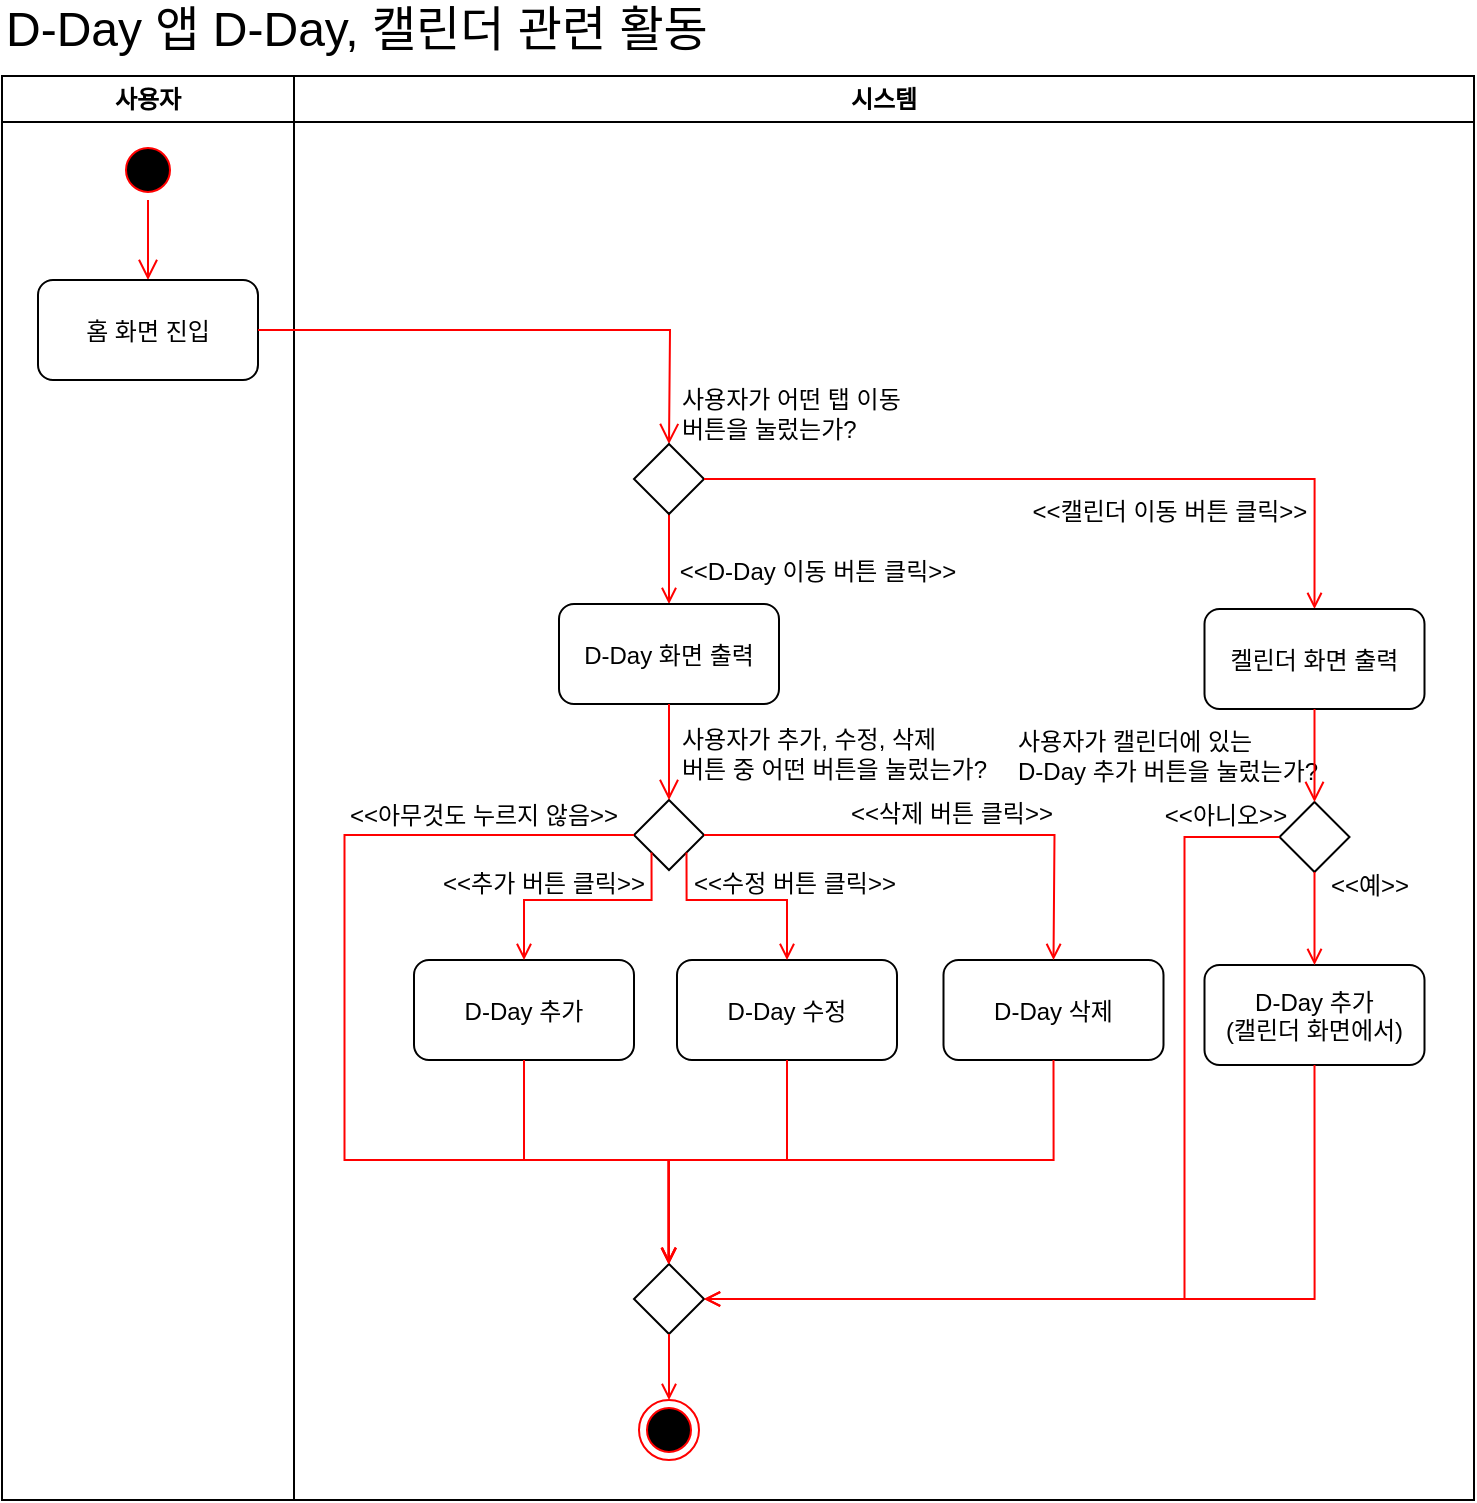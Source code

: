 <mxfile version="26.2.12">
  <diagram name="페이지-1" id="kcjGKXjA2x2VX-K3j-nC">
    <mxGraphModel dx="1831" dy="893" grid="1" gridSize="10" guides="1" tooltips="1" connect="1" arrows="1" fold="1" page="1" pageScale="1" pageWidth="827" pageHeight="1169" math="0" shadow="0">
      <root>
        <mxCell id="0" />
        <mxCell id="1" parent="0" />
        <mxCell id="_Xc8MMI0X7SMjXPEbRPi-1" value="사용자" style="swimlane;whiteSpace=wrap;startSize=23;container=0;" parent="1" vertex="1">
          <mxGeometry x="34" y="128" width="146" height="712" as="geometry" />
        </mxCell>
        <mxCell id="_Xc8MMI0X7SMjXPEbRPi-4" value="" style="ellipse;shape=startState;fillColor=#000000;strokeColor=#ff0000;" parent="_Xc8MMI0X7SMjXPEbRPi-1" vertex="1">
          <mxGeometry x="58" y="32" width="30" height="30" as="geometry" />
        </mxCell>
        <mxCell id="_Xc8MMI0X7SMjXPEbRPi-5" value="" style="edgeStyle=elbowEdgeStyle;elbow=horizontal;verticalAlign=bottom;endArrow=open;endSize=8;strokeColor=#FF0000;endFill=1;rounded=0" parent="_Xc8MMI0X7SMjXPEbRPi-1" source="_Xc8MMI0X7SMjXPEbRPi-4" target="_Xc8MMI0X7SMjXPEbRPi-6" edge="1">
          <mxGeometry x="100" y="40" as="geometry">
            <mxPoint x="73" y="102" as="targetPoint" />
          </mxGeometry>
        </mxCell>
        <mxCell id="_Xc8MMI0X7SMjXPEbRPi-6" value="홈 화면 진입" style="rounded=1;" parent="_Xc8MMI0X7SMjXPEbRPi-1" vertex="1">
          <mxGeometry x="18" y="102" width="110" height="50" as="geometry" />
        </mxCell>
        <mxCell id="_Xc8MMI0X7SMjXPEbRPi-16" value="D-Day 앱 D-Day, 캘린더 관련 활동" style="text;html=1;align=left;verticalAlign=middle;whiteSpace=wrap;rounded=0;fontSize=24;" parent="1" vertex="1">
          <mxGeometry x="34" y="90" width="400" height="30" as="geometry" />
        </mxCell>
        <mxCell id="_Xc8MMI0X7SMjXPEbRPi-50" value="사용자가 캘린더에 있는&lt;div&gt;D-Day 추가 버튼을 눌렀는가?&lt;/div&gt;" style="text;html=1;align=left;verticalAlign=middle;whiteSpace=wrap;rounded=0;" parent="1" vertex="1">
          <mxGeometry x="540" y="453" width="156.75" height="30" as="geometry" />
        </mxCell>
        <mxCell id="fY-FLIDAOi6CCAPeDUMa-42" value="시스템" style="swimlane;whiteSpace=wrap;startSize=23;container=0;" vertex="1" parent="1">
          <mxGeometry x="180" y="128" width="590" height="712" as="geometry" />
        </mxCell>
        <mxCell id="_Xc8MMI0X7SMjXPEbRPi-12" value="&amp;lt;&amp;lt;D-Day 이동 버튼 클릭&amp;gt;&amp;gt;" style="text;html=1;align=center;verticalAlign=middle;whiteSpace=wrap;rounded=0;" parent="1" vertex="1">
          <mxGeometry x="363.75" y="361" width="155.5" height="30" as="geometry" />
        </mxCell>
        <mxCell id="_Xc8MMI0X7SMjXPEbRPi-8" value="" style="endArrow=open;strokeColor=#FF0000;endFill=1;rounded=0;entryX=0.5;entryY=0;entryDx=0;entryDy=0;exitX=0.5;exitY=1;exitDx=0;exitDy=0;" parent="1" source="_Xc8MMI0X7SMjXPEbRPi-20" target="_Xc8MMI0X7SMjXPEbRPi-21" edge="1">
          <mxGeometry relative="1" as="geometry">
            <mxPoint x="367.5" y="432" as="targetPoint" />
            <mxPoint x="367.5" y="362" as="sourcePoint" />
          </mxGeometry>
        </mxCell>
        <mxCell id="_Xc8MMI0X7SMjXPEbRPi-10" value="사용자가 어떤 탭 이동&lt;div&gt;버튼을 눌렀는가?&lt;/div&gt;" style="text;html=1;align=left;verticalAlign=middle;whiteSpace=wrap;rounded=0;" parent="1" vertex="1">
          <mxGeometry x="371.5" y="282" width="154.5" height="30" as="geometry" />
        </mxCell>
        <mxCell id="_Xc8MMI0X7SMjXPEbRPi-11" value="&amp;lt;&amp;lt;캘린더 이동 버튼 클릭&amp;gt;&amp;gt;" style="text;html=1;align=center;verticalAlign=middle;whiteSpace=wrap;rounded=0;" parent="1" vertex="1">
          <mxGeometry x="545.25" y="331" width="145.5" height="30" as="geometry" />
        </mxCell>
        <mxCell id="_Xc8MMI0X7SMjXPEbRPi-17" value="" style="edgeStyle=orthogonalEdgeStyle;rounded=0;orthogonalLoop=1;jettySize=auto;html=1;fontSize=12;startSize=8;endSize=8;strokeColor=#FF0000;endArrow=open;endFill=0;exitX=1;exitY=0.5;exitDx=0;exitDy=0;entryX=0.5;entryY=0;entryDx=0;entryDy=0;" parent="1" source="_Xc8MMI0X7SMjXPEbRPi-6" edge="1">
          <mxGeometry relative="1" as="geometry">
            <mxPoint x="367.5" y="312" as="targetPoint" />
            <mxPoint x="250.25" y="282" as="sourcePoint" />
          </mxGeometry>
        </mxCell>
        <mxCell id="_Xc8MMI0X7SMjXPEbRPi-20" value="" style="rhombus;whiteSpace=wrap;html=1;" parent="1" vertex="1">
          <mxGeometry x="350" y="312" width="35" height="35" as="geometry" />
        </mxCell>
        <mxCell id="_Xc8MMI0X7SMjXPEbRPi-21" value="D-Day 화면 출력" style="rounded=1;" parent="1" vertex="1">
          <mxGeometry x="312.5" y="392" width="110" height="50" as="geometry" />
        </mxCell>
        <mxCell id="_Xc8MMI0X7SMjXPEbRPi-19" value="" style="endArrow=open;strokeColor=#FF0000;endFill=1;rounded=0;entryX=0.5;entryY=0;entryDx=0;entryDy=0;exitX=1;exitY=0.5;exitDx=0;exitDy=0;edgeStyle=orthogonalEdgeStyle;" parent="1" source="_Xc8MMI0X7SMjXPEbRPi-20" target="_Xc8MMI0X7SMjXPEbRPi-15" edge="1">
          <mxGeometry relative="1" as="geometry">
            <mxPoint x="392.5" y="329.02" as="sourcePoint" />
            <mxPoint x="560" y="329.02" as="targetPoint" />
          </mxGeometry>
        </mxCell>
        <mxCell id="_Xc8MMI0X7SMjXPEbRPi-15" value="켈린더 화면 출력" style="rounded=1;" parent="1" vertex="1">
          <mxGeometry x="635.25" y="394.5" width="110" height="50" as="geometry" />
        </mxCell>
        <mxCell id="_Xc8MMI0X7SMjXPEbRPi-24" value="" style="rhombus;whiteSpace=wrap;html=1;" parent="1" vertex="1">
          <mxGeometry x="350" y="722" width="35" height="35" as="geometry" />
        </mxCell>
        <mxCell id="_Xc8MMI0X7SMjXPEbRPi-26" value="" style="rhombus;whiteSpace=wrap;html=1;" parent="1" vertex="1">
          <mxGeometry x="350" y="490" width="35" height="35" as="geometry" />
        </mxCell>
        <mxCell id="_Xc8MMI0X7SMjXPEbRPi-27" value="" style="edgeStyle=none;curved=1;rounded=0;orthogonalLoop=1;jettySize=auto;html=1;fontSize=12;startSize=8;endSize=8;strokeColor=#FF0000;endArrow=open;endFill=0;exitX=0.5;exitY=1;exitDx=0;exitDy=0;entryX=0.5;entryY=0;entryDx=0;entryDy=0;" parent="1" source="_Xc8MMI0X7SMjXPEbRPi-21" target="_Xc8MMI0X7SMjXPEbRPi-26" edge="1">
          <mxGeometry relative="1" as="geometry">
            <mxPoint x="377.25" y="290" as="sourcePoint" />
            <mxPoint x="377.5" y="322" as="targetPoint" />
          </mxGeometry>
        </mxCell>
        <mxCell id="_Xc8MMI0X7SMjXPEbRPi-29" value="D-Day 추가" style="rounded=1;" parent="1" vertex="1">
          <mxGeometry x="240" y="570" width="110" height="50" as="geometry" />
        </mxCell>
        <mxCell id="_Xc8MMI0X7SMjXPEbRPi-30" value="D-Day 수정" style="rounded=1;" parent="1" vertex="1">
          <mxGeometry x="371.5" y="570" width="110" height="50" as="geometry" />
        </mxCell>
        <mxCell id="_Xc8MMI0X7SMjXPEbRPi-31" value="D-Day 삭제" style="rounded=1;" parent="1" vertex="1">
          <mxGeometry x="504.75" y="570" width="110" height="50" as="geometry" />
        </mxCell>
        <mxCell id="_Xc8MMI0X7SMjXPEbRPi-32" value="" style="endArrow=open;strokeColor=#FF0000;endFill=1;rounded=0;entryX=0.5;entryY=0;entryDx=0;entryDy=0;edgeStyle=orthogonalEdgeStyle;exitX=0;exitY=1;exitDx=0;exitDy=0;" parent="1" source="_Xc8MMI0X7SMjXPEbRPi-26" target="_Xc8MMI0X7SMjXPEbRPi-29" edge="1">
          <mxGeometry relative="1" as="geometry">
            <mxPoint x="304.75" y="372" as="sourcePoint" />
            <mxPoint x="360.25" y="760" as="targetPoint" />
            <Array as="points">
              <mxPoint x="358.25" y="540" />
              <mxPoint x="295.25" y="540" />
            </Array>
          </mxGeometry>
        </mxCell>
        <mxCell id="_Xc8MMI0X7SMjXPEbRPi-33" value="" style="endArrow=open;strokeColor=#FF0000;endFill=1;rounded=0;entryX=0.5;entryY=0;entryDx=0;entryDy=0;edgeStyle=orthogonalEdgeStyle;exitX=1;exitY=1;exitDx=0;exitDy=0;" parent="1" source="_Xc8MMI0X7SMjXPEbRPi-26" target="_Xc8MMI0X7SMjXPEbRPi-30" edge="1">
          <mxGeometry relative="1" as="geometry">
            <mxPoint x="369.25" y="518" as="sourcePoint" />
            <mxPoint x="305.25" y="562" as="targetPoint" />
            <Array as="points">
              <mxPoint x="376.25" y="540" />
              <mxPoint x="426.25" y="540" />
            </Array>
          </mxGeometry>
        </mxCell>
        <mxCell id="_Xc8MMI0X7SMjXPEbRPi-34" value="" style="endArrow=open;strokeColor=#FF0000;endFill=1;rounded=0;entryX=0.5;entryY=0;entryDx=0;entryDy=0;edgeStyle=orthogonalEdgeStyle;exitX=1;exitY=0.5;exitDx=0;exitDy=0;" parent="1" source="_Xc8MMI0X7SMjXPEbRPi-26" target="_Xc8MMI0X7SMjXPEbRPi-31" edge="1">
          <mxGeometry relative="1" as="geometry">
            <mxPoint x="386.25" y="508" as="sourcePoint" />
            <mxPoint x="436.25" y="552" as="targetPoint" />
            <Array as="points">
              <mxPoint x="560.25" y="508" />
              <mxPoint x="560.25" y="508" />
            </Array>
          </mxGeometry>
        </mxCell>
        <mxCell id="_Xc8MMI0X7SMjXPEbRPi-35" value="" style="endArrow=open;strokeColor=#FF0000;endFill=1;rounded=0;edgeStyle=orthogonalEdgeStyle;exitX=0;exitY=0.5;exitDx=0;exitDy=0;entryX=0.5;entryY=0;entryDx=0;entryDy=0;" parent="1" source="_Xc8MMI0X7SMjXPEbRPi-26" target="_Xc8MMI0X7SMjXPEbRPi-24" edge="1">
          <mxGeometry relative="1" as="geometry">
            <mxPoint x="395.25" y="500" as="sourcePoint" />
            <mxPoint x="294.75" y="672" as="targetPoint" />
            <Array as="points">
              <mxPoint x="205.25" y="508" />
              <mxPoint x="205.25" y="670" />
              <mxPoint x="367.25" y="670" />
            </Array>
          </mxGeometry>
        </mxCell>
        <mxCell id="_Xc8MMI0X7SMjXPEbRPi-36" value="&amp;lt;&amp;lt;아무것도 누르지 않음&amp;gt;&amp;gt;" style="text;html=1;align=center;verticalAlign=middle;whiteSpace=wrap;rounded=0;" parent="1" vertex="1">
          <mxGeometry x="200" y="483" width="150" height="30" as="geometry" />
        </mxCell>
        <mxCell id="_Xc8MMI0X7SMjXPEbRPi-37" value="&amp;lt;&amp;lt;추가 버튼 클릭&amp;gt;&amp;gt;" style="text;html=1;align=center;verticalAlign=middle;whiteSpace=wrap;rounded=0;" parent="1" vertex="1">
          <mxGeometry x="250" y="517" width="109.75" height="30" as="geometry" />
        </mxCell>
        <mxCell id="_Xc8MMI0X7SMjXPEbRPi-38" value="&amp;lt;&amp;lt;수정 버튼 클릭&amp;gt;&amp;gt;" style="text;html=1;align=center;verticalAlign=middle;whiteSpace=wrap;rounded=0;" parent="1" vertex="1">
          <mxGeometry x="375.25" y="517" width="110.5" height="30" as="geometry" />
        </mxCell>
        <mxCell id="_Xc8MMI0X7SMjXPEbRPi-39" value="&amp;lt;&amp;lt;삭제 버튼 클릭&amp;gt;&amp;gt;" style="text;html=1;align=center;verticalAlign=middle;whiteSpace=wrap;rounded=0;" parent="1" vertex="1">
          <mxGeometry x="455.25" y="482" width="107.5" height="30" as="geometry" />
        </mxCell>
        <mxCell id="_Xc8MMI0X7SMjXPEbRPi-28" value="사용자가 추가, 수정,&amp;nbsp;&lt;span style=&quot;background-color: transparent; color: light-dark(rgb(0, 0, 0), rgb(255, 255, 255));&quot;&gt;삭제&lt;/span&gt;&lt;div&gt;&lt;span style=&quot;background-color: transparent; color: light-dark(rgb(0, 0, 0), rgb(255, 255, 255));&quot;&gt;버튼 중 어떤 버튼을 눌렀는가?&lt;/span&gt;&lt;/div&gt;" style="text;html=1;align=left;verticalAlign=middle;whiteSpace=wrap;rounded=0;" parent="1" vertex="1">
          <mxGeometry x="371.5" y="452" width="156.75" height="30" as="geometry" />
        </mxCell>
        <mxCell id="_Xc8MMI0X7SMjXPEbRPi-2" value="" style="ellipse;shape=endState;fillColor=#000000;strokeColor=#ff0000" parent="1" vertex="1">
          <mxGeometry x="352.5" y="790" width="30" height="30" as="geometry" />
        </mxCell>
        <mxCell id="_Xc8MMI0X7SMjXPEbRPi-3" value="" style="endArrow=open;strokeColor=#FF0000;endFill=1;rounded=0;entryX=0.5;entryY=0;entryDx=0;entryDy=0;exitX=0.5;exitY=1;exitDx=0;exitDy=0;" parent="1" source="_Xc8MMI0X7SMjXPEbRPi-24" target="_Xc8MMI0X7SMjXPEbRPi-2" edge="1">
          <mxGeometry relative="1" as="geometry">
            <mxPoint x="442" y="467" as="sourcePoint" />
            <mxPoint x="662" y="480" as="targetPoint" />
            <Array as="points" />
          </mxGeometry>
        </mxCell>
        <mxCell id="_Xc8MMI0X7SMjXPEbRPi-41" value="" style="endArrow=open;strokeColor=#FF0000;endFill=1;rounded=0;entryX=0.5;entryY=0;entryDx=0;entryDy=0;edgeStyle=orthogonalEdgeStyle;exitX=0.5;exitY=1;exitDx=0;exitDy=0;" parent="1" source="_Xc8MMI0X7SMjXPEbRPi-29" target="_Xc8MMI0X7SMjXPEbRPi-24" edge="1">
          <mxGeometry relative="1" as="geometry">
            <mxPoint x="395.25" y="510" as="sourcePoint" />
            <mxPoint x="570.25" y="562" as="targetPoint" />
            <Array as="points">
              <mxPoint x="295.25" y="670" />
              <mxPoint x="367.25" y="670" />
            </Array>
          </mxGeometry>
        </mxCell>
        <mxCell id="_Xc8MMI0X7SMjXPEbRPi-42" value="" style="endArrow=open;strokeColor=#FF0000;endFill=1;rounded=0;edgeStyle=orthogonalEdgeStyle;exitX=0.5;exitY=1;exitDx=0;exitDy=0;entryX=0.5;entryY=0;entryDx=0;entryDy=0;" parent="1" source="_Xc8MMI0X7SMjXPEbRPi-30" target="_Xc8MMI0X7SMjXPEbRPi-24" edge="1">
          <mxGeometry relative="1" as="geometry">
            <mxPoint x="305.25" y="612" as="sourcePoint" />
            <mxPoint x="435.25" y="710" as="targetPoint" />
            <Array as="points">
              <mxPoint x="426.25" y="670" />
              <mxPoint x="367.25" y="670" />
              <mxPoint x="367.25" y="722" />
            </Array>
          </mxGeometry>
        </mxCell>
        <mxCell id="_Xc8MMI0X7SMjXPEbRPi-43" value="" style="endArrow=open;strokeColor=#FF0000;endFill=1;rounded=0;edgeStyle=orthogonalEdgeStyle;exitX=0.5;exitY=1;exitDx=0;exitDy=0;entryX=0.5;entryY=0;entryDx=0;entryDy=0;" parent="1" source="_Xc8MMI0X7SMjXPEbRPi-31" target="_Xc8MMI0X7SMjXPEbRPi-24" edge="1">
          <mxGeometry relative="1" as="geometry">
            <mxPoint x="436.25" y="612" as="sourcePoint" />
            <mxPoint x="385.25" y="720" as="targetPoint" />
            <Array as="points">
              <mxPoint x="559.25" y="670" />
              <mxPoint x="367.25" y="670" />
              <mxPoint x="367.25" y="722" />
            </Array>
          </mxGeometry>
        </mxCell>
        <mxCell id="_Xc8MMI0X7SMjXPEbRPi-47" value="" style="rhombus;whiteSpace=wrap;html=1;" parent="1" vertex="1">
          <mxGeometry x="672.75" y="491" width="35" height="35" as="geometry" />
        </mxCell>
        <mxCell id="_Xc8MMI0X7SMjXPEbRPi-49" value="" style="edgeStyle=none;curved=1;rounded=0;orthogonalLoop=1;jettySize=auto;html=1;fontSize=12;startSize=8;endSize=8;strokeColor=#FF0000;endArrow=open;endFill=0;exitX=0.5;exitY=1;exitDx=0;exitDy=0;entryX=0.5;entryY=0;entryDx=0;entryDy=0;" parent="1" source="_Xc8MMI0X7SMjXPEbRPi-15" target="_Xc8MMI0X7SMjXPEbRPi-47" edge="1">
          <mxGeometry relative="1" as="geometry">
            <mxPoint x="695.25" y="443" as="sourcePoint" />
            <mxPoint x="695.25" y="483" as="targetPoint" />
          </mxGeometry>
        </mxCell>
        <mxCell id="_Xc8MMI0X7SMjXPEbRPi-51" value="" style="endArrow=open;strokeColor=#FF0000;endFill=1;rounded=0;entryX=1;entryY=0.5;entryDx=0;entryDy=0;exitX=0;exitY=0.5;exitDx=0;exitDy=0;edgeStyle=orthogonalEdgeStyle;" parent="1" source="_Xc8MMI0X7SMjXPEbRPi-47" target="_Xc8MMI0X7SMjXPEbRPi-24" edge="1">
          <mxGeometry relative="1" as="geometry">
            <mxPoint x="732.75" y="559.5" as="sourcePoint" />
            <mxPoint x="733.25" y="654.5" as="targetPoint" />
            <Array as="points">
              <mxPoint x="625.25" y="508" />
              <mxPoint x="625.25" y="740" />
            </Array>
          </mxGeometry>
        </mxCell>
        <mxCell id="_Xc8MMI0X7SMjXPEbRPi-53" value="&amp;lt;&amp;lt;아니오&amp;gt;&amp;gt;" style="text;html=1;align=center;verticalAlign=middle;whiteSpace=wrap;rounded=0;" parent="1" vertex="1">
          <mxGeometry x="600.75" y="483" width="90" height="30" as="geometry" />
        </mxCell>
        <mxCell id="_Xc8MMI0X7SMjXPEbRPi-54" value="&amp;lt;&amp;lt;예&amp;gt;&amp;gt;" style="text;html=1;align=center;verticalAlign=middle;whiteSpace=wrap;rounded=0;" parent="1" vertex="1">
          <mxGeometry x="672.75" y="518" width="90" height="30" as="geometry" />
        </mxCell>
        <mxCell id="_Xc8MMI0X7SMjXPEbRPi-55" value="D-Day 추가&#xa;(캘린더 화면에서)" style="rounded=1;" parent="1" vertex="1">
          <mxGeometry x="635.25" y="572.5" width="110" height="50" as="geometry" />
        </mxCell>
        <mxCell id="_Xc8MMI0X7SMjXPEbRPi-56" value="" style="endArrow=open;strokeColor=#FF0000;endFill=1;rounded=0;entryX=0.5;entryY=0;entryDx=0;entryDy=0;exitX=0.5;exitY=1;exitDx=0;exitDy=0;" parent="1" source="_Xc8MMI0X7SMjXPEbRPi-47" target="_Xc8MMI0X7SMjXPEbRPi-55" edge="1">
          <mxGeometry relative="1" as="geometry">
            <mxPoint x="630.25" y="543" as="sourcePoint" />
            <mxPoint x="648.75" y="555.5" as="targetPoint" />
            <Array as="points" />
          </mxGeometry>
        </mxCell>
        <mxCell id="_Xc8MMI0X7SMjXPEbRPi-57" value="" style="endArrow=open;strokeColor=#FF0000;endFill=1;rounded=0;entryX=1;entryY=0.5;entryDx=0;entryDy=0;edgeStyle=orthogonalEdgeStyle;exitX=0.5;exitY=1;exitDx=0;exitDy=0;" parent="1" source="_Xc8MMI0X7SMjXPEbRPi-55" target="_Xc8MMI0X7SMjXPEbRPi-24" edge="1">
          <mxGeometry relative="1" as="geometry">
            <mxPoint x="703.25" y="508" as="sourcePoint" />
            <mxPoint x="395.25" y="750" as="targetPoint" />
            <Array as="points">
              <mxPoint x="690.25" y="739" />
            </Array>
          </mxGeometry>
        </mxCell>
      </root>
    </mxGraphModel>
  </diagram>
</mxfile>
